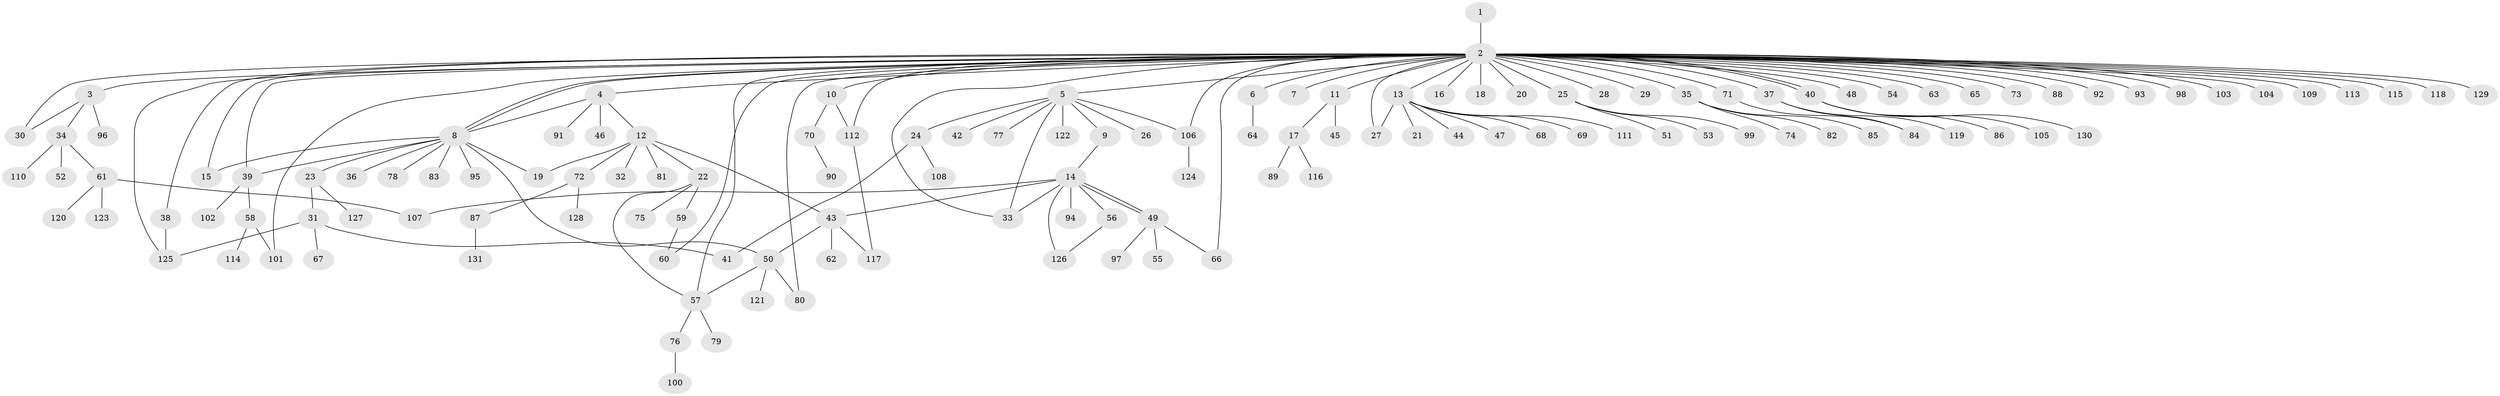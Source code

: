 // Generated by graph-tools (version 1.1) at 2025/01/03/09/25 03:01:40]
// undirected, 131 vertices, 158 edges
graph export_dot {
graph [start="1"]
  node [color=gray90,style=filled];
  1;
  2;
  3;
  4;
  5;
  6;
  7;
  8;
  9;
  10;
  11;
  12;
  13;
  14;
  15;
  16;
  17;
  18;
  19;
  20;
  21;
  22;
  23;
  24;
  25;
  26;
  27;
  28;
  29;
  30;
  31;
  32;
  33;
  34;
  35;
  36;
  37;
  38;
  39;
  40;
  41;
  42;
  43;
  44;
  45;
  46;
  47;
  48;
  49;
  50;
  51;
  52;
  53;
  54;
  55;
  56;
  57;
  58;
  59;
  60;
  61;
  62;
  63;
  64;
  65;
  66;
  67;
  68;
  69;
  70;
  71;
  72;
  73;
  74;
  75;
  76;
  77;
  78;
  79;
  80;
  81;
  82;
  83;
  84;
  85;
  86;
  87;
  88;
  89;
  90;
  91;
  92;
  93;
  94;
  95;
  96;
  97;
  98;
  99;
  100;
  101;
  102;
  103;
  104;
  105;
  106;
  107;
  108;
  109;
  110;
  111;
  112;
  113;
  114;
  115;
  116;
  117;
  118;
  119;
  120;
  121;
  122;
  123;
  124;
  125;
  126;
  127;
  128;
  129;
  130;
  131;
  1 -- 2;
  2 -- 3;
  2 -- 4;
  2 -- 5;
  2 -- 6;
  2 -- 7;
  2 -- 8;
  2 -- 8;
  2 -- 10;
  2 -- 11;
  2 -- 13;
  2 -- 15;
  2 -- 16;
  2 -- 18;
  2 -- 20;
  2 -- 25;
  2 -- 27;
  2 -- 28;
  2 -- 29;
  2 -- 30;
  2 -- 33;
  2 -- 35;
  2 -- 37;
  2 -- 38;
  2 -- 39;
  2 -- 40;
  2 -- 40;
  2 -- 48;
  2 -- 54;
  2 -- 57;
  2 -- 60;
  2 -- 63;
  2 -- 65;
  2 -- 66;
  2 -- 71;
  2 -- 73;
  2 -- 80;
  2 -- 88;
  2 -- 92;
  2 -- 93;
  2 -- 98;
  2 -- 101;
  2 -- 103;
  2 -- 104;
  2 -- 106;
  2 -- 109;
  2 -- 112;
  2 -- 113;
  2 -- 115;
  2 -- 118;
  2 -- 125;
  2 -- 129;
  3 -- 30;
  3 -- 34;
  3 -- 96;
  4 -- 8;
  4 -- 12;
  4 -- 46;
  4 -- 91;
  5 -- 9;
  5 -- 24;
  5 -- 26;
  5 -- 33;
  5 -- 42;
  5 -- 77;
  5 -- 106;
  5 -- 122;
  6 -- 64;
  8 -- 15;
  8 -- 19;
  8 -- 23;
  8 -- 36;
  8 -- 39;
  8 -- 50;
  8 -- 78;
  8 -- 83;
  8 -- 95;
  9 -- 14;
  10 -- 70;
  10 -- 112;
  11 -- 17;
  11 -- 45;
  12 -- 19;
  12 -- 22;
  12 -- 32;
  12 -- 43;
  12 -- 72;
  12 -- 81;
  13 -- 21;
  13 -- 27;
  13 -- 44;
  13 -- 47;
  13 -- 68;
  13 -- 69;
  13 -- 111;
  14 -- 33;
  14 -- 43;
  14 -- 49;
  14 -- 49;
  14 -- 56;
  14 -- 94;
  14 -- 107;
  14 -- 126;
  17 -- 89;
  17 -- 116;
  22 -- 57;
  22 -- 59;
  22 -- 75;
  23 -- 31;
  23 -- 127;
  24 -- 41;
  24 -- 108;
  25 -- 51;
  25 -- 53;
  25 -- 99;
  31 -- 41;
  31 -- 67;
  31 -- 125;
  34 -- 52;
  34 -- 61;
  34 -- 110;
  35 -- 74;
  35 -- 82;
  35 -- 85;
  37 -- 84;
  37 -- 119;
  38 -- 125;
  39 -- 58;
  39 -- 102;
  40 -- 86;
  40 -- 105;
  40 -- 130;
  43 -- 50;
  43 -- 62;
  43 -- 117;
  49 -- 55;
  49 -- 66;
  49 -- 97;
  50 -- 57;
  50 -- 80;
  50 -- 121;
  56 -- 126;
  57 -- 76;
  57 -- 79;
  58 -- 101;
  58 -- 114;
  59 -- 60;
  61 -- 107;
  61 -- 120;
  61 -- 123;
  70 -- 90;
  71 -- 84;
  72 -- 87;
  72 -- 128;
  76 -- 100;
  87 -- 131;
  106 -- 124;
  112 -- 117;
}

